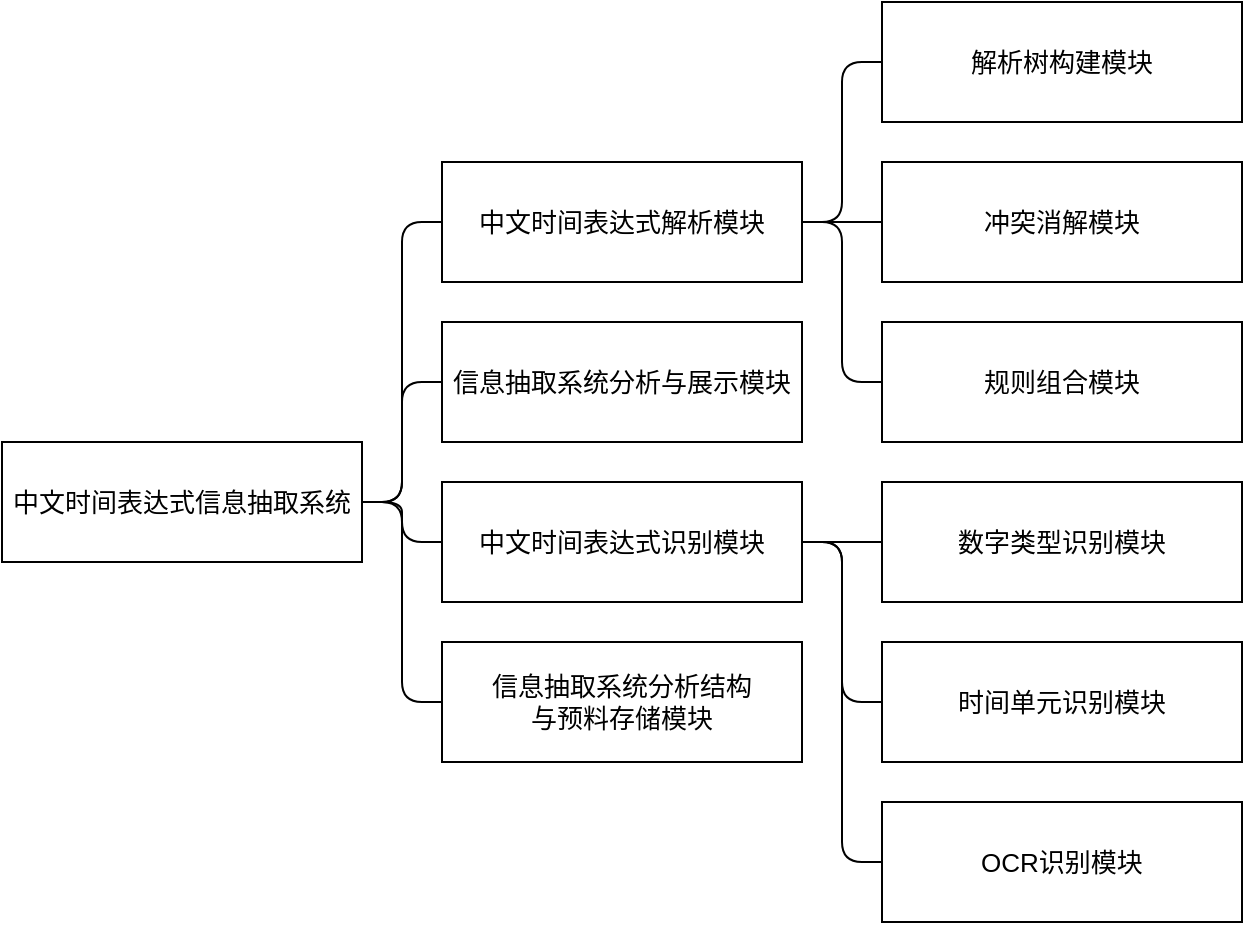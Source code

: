 <mxfile>
    <diagram id="sBb44O2A6z-bI9DtwBE_" name="第 1 页">
        <mxGraphModel dx="448" dy="680" grid="1" gridSize="10" guides="1" tooltips="1" connect="1" arrows="1" fold="1" page="1" pageScale="1" pageWidth="827" pageHeight="1169" math="0" shadow="0">
            <root>
                <mxCell id="0"/>
                <mxCell id="1" parent="0"/>
                <mxCell id="d0mG0j9fA21P4ZklcSl9-1" value="中文时间表达式信息抽取系统" style="rounded=0;whiteSpace=wrap;html=1;fontSize=13;" parent="1" vertex="1">
                    <mxGeometry x="40" y="440" width="180" height="60" as="geometry"/>
                </mxCell>
                <mxCell id="d0mG0j9fA21P4ZklcSl9-2" value="中文时间表达式解析模块" style="rounded=0;whiteSpace=wrap;html=1;fontSize=13;" parent="1" vertex="1">
                    <mxGeometry x="260" y="300" width="180" height="60" as="geometry"/>
                </mxCell>
                <mxCell id="d0mG0j9fA21P4ZklcSl9-3" value="信息抽取系统分析与展示模块" style="rounded=0;whiteSpace=wrap;html=1;fontSize=13;" parent="1" vertex="1">
                    <mxGeometry x="260" y="380" width="180" height="60" as="geometry"/>
                </mxCell>
                <mxCell id="d0mG0j9fA21P4ZklcSl9-4" value="中文时间表达式识别模块" style="rounded=0;whiteSpace=wrap;html=1;fontSize=13;" parent="1" vertex="1">
                    <mxGeometry x="260" y="460" width="180" height="60" as="geometry"/>
                </mxCell>
                <mxCell id="d0mG0j9fA21P4ZklcSl9-5" value="信息抽取系统分析结构&lt;br style=&quot;font-size: 13px;&quot;&gt;与预料存储模块" style="rounded=0;whiteSpace=wrap;html=1;fontSize=13;" parent="1" vertex="1">
                    <mxGeometry x="260" y="540" width="180" height="60" as="geometry"/>
                </mxCell>
                <mxCell id="d0mG0j9fA21P4ZklcSl9-6" value="解析树构建模块" style="rounded=0;whiteSpace=wrap;html=1;fontSize=13;" parent="1" vertex="1">
                    <mxGeometry x="480" y="220" width="180" height="60" as="geometry"/>
                </mxCell>
                <mxCell id="d0mG0j9fA21P4ZklcSl9-7" value="冲突消解模块" style="rounded=0;whiteSpace=wrap;html=1;fontSize=13;" parent="1" vertex="1">
                    <mxGeometry x="480" y="300" width="180" height="60" as="geometry"/>
                </mxCell>
                <mxCell id="d0mG0j9fA21P4ZklcSl9-8" value="规则组合模块" style="rounded=0;whiteSpace=wrap;html=1;fontSize=13;" parent="1" vertex="1">
                    <mxGeometry x="480" y="380" width="180" height="60" as="geometry"/>
                </mxCell>
                <mxCell id="d0mG0j9fA21P4ZklcSl9-9" value="数字类型识别模块" style="rounded=0;whiteSpace=wrap;html=1;fontSize=13;" parent="1" vertex="1">
                    <mxGeometry x="480" y="460" width="180" height="60" as="geometry"/>
                </mxCell>
                <mxCell id="d0mG0j9fA21P4ZklcSl9-10" value="时间单元识别模块" style="rounded=0;whiteSpace=wrap;html=1;fontSize=13;" parent="1" vertex="1">
                    <mxGeometry x="480" y="540" width="180" height="60" as="geometry"/>
                </mxCell>
                <mxCell id="d0mG0j9fA21P4ZklcSl9-11" value="OCR识别模块" style="rounded=0;whiteSpace=wrap;html=1;fontSize=13;" parent="1" vertex="1">
                    <mxGeometry x="480" y="620" width="180" height="60" as="geometry"/>
                </mxCell>
                <mxCell id="d0mG0j9fA21P4ZklcSl9-14" value="" style="endArrow=none;html=1;entryX=1;entryY=0.5;entryDx=0;entryDy=0;exitX=0;exitY=0.5;exitDx=0;exitDy=0;edgeStyle=elbowEdgeStyle;fontSize=13;" parent="1" source="d0mG0j9fA21P4ZklcSl9-2" target="d0mG0j9fA21P4ZklcSl9-1" edge="1">
                    <mxGeometry width="50" height="50" relative="1" as="geometry">
                        <mxPoint x="390" y="500" as="sourcePoint"/>
                        <mxPoint x="440" y="450" as="targetPoint"/>
                    </mxGeometry>
                </mxCell>
                <mxCell id="d0mG0j9fA21P4ZklcSl9-15" value="" style="endArrow=none;html=1;entryX=0;entryY=0.5;entryDx=0;entryDy=0;exitX=1;exitY=0.5;exitDx=0;exitDy=0;edgeStyle=elbowEdgeStyle;fontSize=13;" parent="1" source="d0mG0j9fA21P4ZklcSl9-1" target="d0mG0j9fA21P4ZklcSl9-3" edge="1">
                    <mxGeometry width="50" height="50" relative="1" as="geometry">
                        <mxPoint x="90" y="390" as="sourcePoint"/>
                        <mxPoint x="140" y="340" as="targetPoint"/>
                    </mxGeometry>
                </mxCell>
                <mxCell id="d0mG0j9fA21P4ZklcSl9-16" value="" style="endArrow=none;html=1;entryX=1;entryY=0.5;entryDx=0;entryDy=0;exitX=0;exitY=0.5;exitDx=0;exitDy=0;edgeStyle=elbowEdgeStyle;fontSize=13;" parent="1" source="d0mG0j9fA21P4ZklcSl9-5" target="d0mG0j9fA21P4ZklcSl9-1" edge="1">
                    <mxGeometry width="50" height="50" relative="1" as="geometry">
                        <mxPoint x="270" y="300" as="sourcePoint"/>
                        <mxPoint x="230" y="480" as="targetPoint"/>
                    </mxGeometry>
                </mxCell>
                <mxCell id="d0mG0j9fA21P4ZklcSl9-17" value="" style="endArrow=none;html=1;entryX=1;entryY=0.5;entryDx=0;entryDy=0;edgeStyle=elbowEdgeStyle;fontSize=13;" parent="1" source="d0mG0j9fA21P4ZklcSl9-4" target="d0mG0j9fA21P4ZklcSl9-1" edge="1">
                    <mxGeometry width="50" height="50" relative="1" as="geometry">
                        <mxPoint x="270" y="660" as="sourcePoint"/>
                        <mxPoint x="230" y="480" as="targetPoint"/>
                    </mxGeometry>
                </mxCell>
                <mxCell id="d0mG0j9fA21P4ZklcSl9-18" value="" style="endArrow=none;html=1;entryX=1;entryY=0.5;entryDx=0;entryDy=0;exitX=0;exitY=0.5;exitDx=0;exitDy=0;edgeStyle=elbowEdgeStyle;fontSize=13;" parent="1" source="d0mG0j9fA21P4ZklcSl9-6" target="d0mG0j9fA21P4ZklcSl9-2" edge="1">
                    <mxGeometry width="50" height="50" relative="1" as="geometry">
                        <mxPoint x="270" y="300" as="sourcePoint"/>
                        <mxPoint x="230" y="480" as="targetPoint"/>
                    </mxGeometry>
                </mxCell>
                <mxCell id="d0mG0j9fA21P4ZklcSl9-19" value="" style="endArrow=none;html=1;entryX=1;entryY=0.5;entryDx=0;entryDy=0;exitX=0;exitY=0.5;exitDx=0;exitDy=0;edgeStyle=elbowEdgeStyle;fontSize=13;" parent="1" source="d0mG0j9fA21P4ZklcSl9-7" target="d0mG0j9fA21P4ZklcSl9-2" edge="1">
                    <mxGeometry width="50" height="50" relative="1" as="geometry">
                        <mxPoint x="490" y="60" as="sourcePoint"/>
                        <mxPoint x="450" y="300" as="targetPoint"/>
                    </mxGeometry>
                </mxCell>
                <mxCell id="d0mG0j9fA21P4ZklcSl9-20" value="" style="endArrow=none;html=1;entryX=1;entryY=0.5;entryDx=0;entryDy=0;exitX=0;exitY=0.5;exitDx=0;exitDy=0;edgeStyle=elbowEdgeStyle;fontSize=13;" parent="1" source="d0mG0j9fA21P4ZklcSl9-8" target="d0mG0j9fA21P4ZklcSl9-2" edge="1">
                    <mxGeometry width="50" height="50" relative="1" as="geometry">
                        <mxPoint x="490" y="180" as="sourcePoint"/>
                        <mxPoint x="450" y="300" as="targetPoint"/>
                    </mxGeometry>
                </mxCell>
                <mxCell id="d0mG0j9fA21P4ZklcSl9-21" value="" style="endArrow=none;html=1;entryX=1;entryY=0.5;entryDx=0;entryDy=0;edgeStyle=elbowEdgeStyle;fontSize=13;" parent="1" source="d0mG0j9fA21P4ZklcSl9-9" target="d0mG0j9fA21P4ZklcSl9-4" edge="1">
                    <mxGeometry width="50" height="50" relative="1" as="geometry">
                        <mxPoint x="490" y="180" as="sourcePoint"/>
                        <mxPoint x="450" y="300" as="targetPoint"/>
                    </mxGeometry>
                </mxCell>
                <mxCell id="d0mG0j9fA21P4ZklcSl9-22" value="" style="endArrow=none;html=1;entryX=1;entryY=0.5;entryDx=0;entryDy=0;edgeStyle=elbowEdgeStyle;exitX=0;exitY=0.5;exitDx=0;exitDy=0;fontSize=13;" parent="1" source="d0mG0j9fA21P4ZklcSl9-10" target="d0mG0j9fA21P4ZklcSl9-4" edge="1">
                    <mxGeometry width="50" height="50" relative="1" as="geometry">
                        <mxPoint x="490" y="420" as="sourcePoint"/>
                        <mxPoint x="450" y="540" as="targetPoint"/>
                    </mxGeometry>
                </mxCell>
                <mxCell id="d0mG0j9fA21P4ZklcSl9-23" value="" style="endArrow=none;html=1;entryX=1;entryY=0.5;entryDx=0;entryDy=0;edgeStyle=elbowEdgeStyle;exitX=0;exitY=0.5;exitDx=0;exitDy=0;fontSize=13;" parent="1" source="d0mG0j9fA21P4ZklcSl9-11" target="d0mG0j9fA21P4ZklcSl9-4" edge="1">
                    <mxGeometry width="50" height="50" relative="1" as="geometry">
                        <mxPoint x="490" y="420" as="sourcePoint"/>
                        <mxPoint x="450" y="540" as="targetPoint"/>
                    </mxGeometry>
                </mxCell>
            </root>
        </mxGraphModel>
    </diagram>
</mxfile>